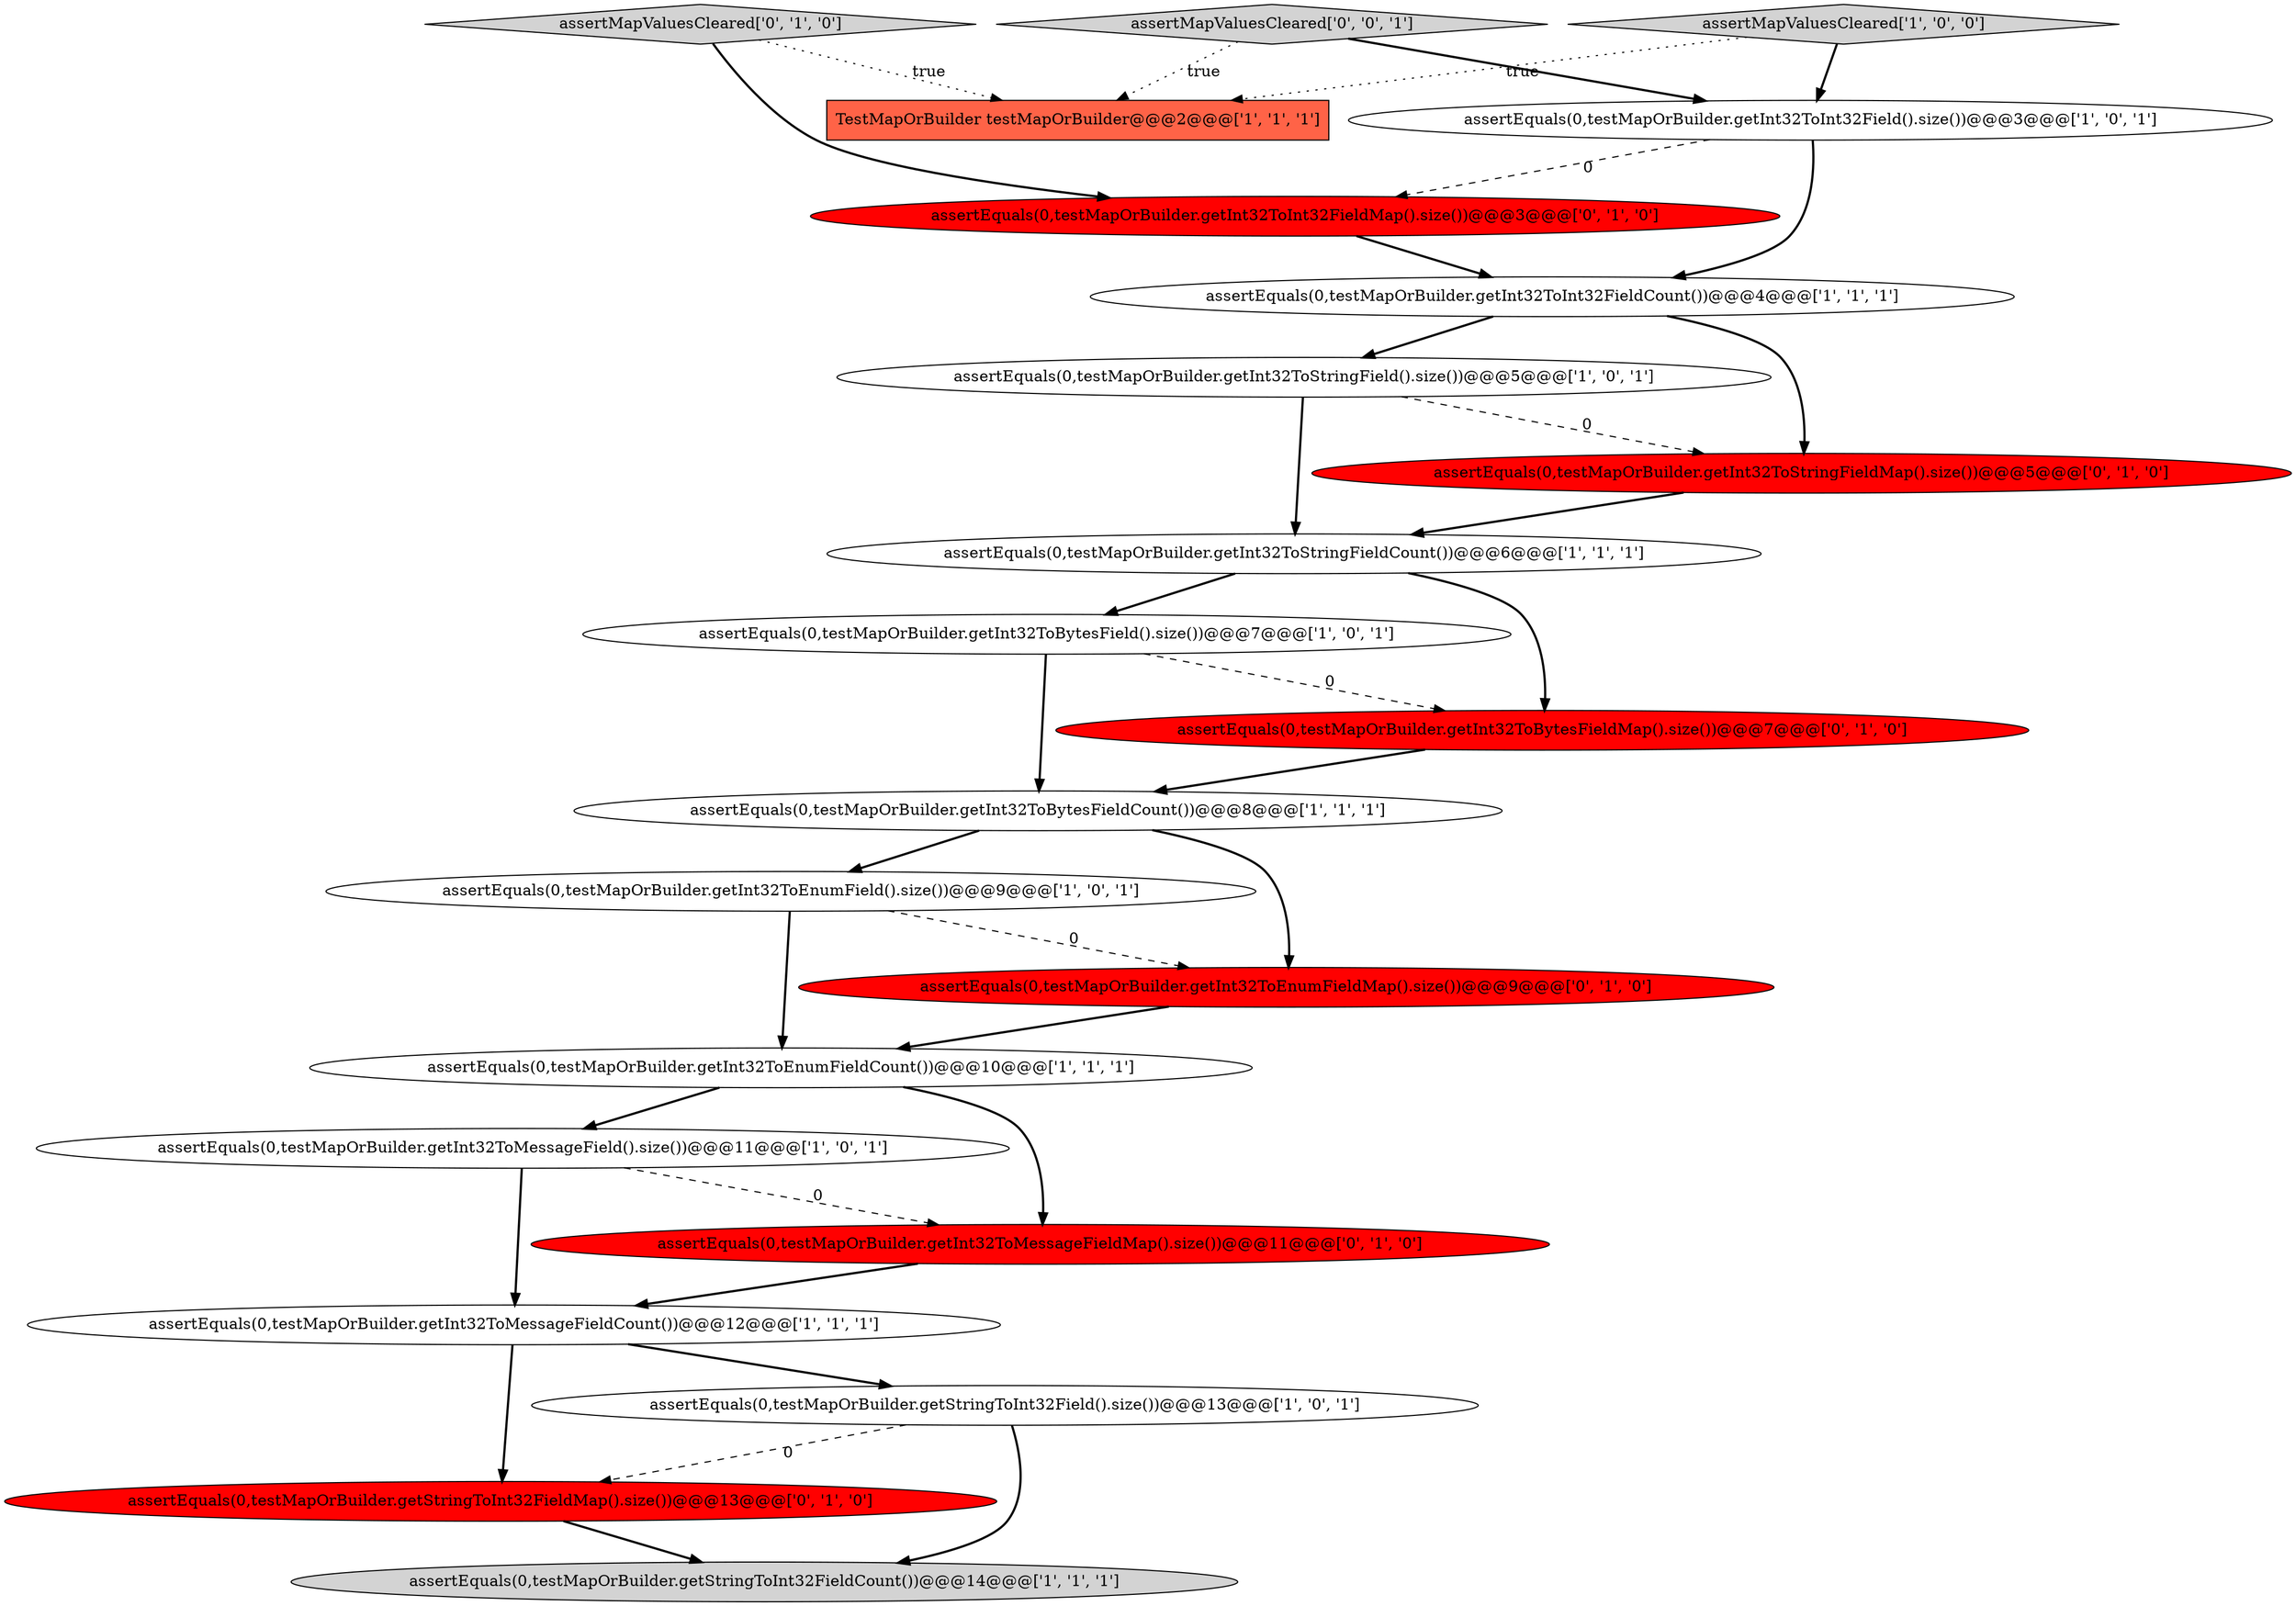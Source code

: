digraph {
4 [style = filled, label = "assertEquals(0,testMapOrBuilder.getInt32ToInt32Field().size())@@@3@@@['1', '0', '1']", fillcolor = white, shape = ellipse image = "AAA0AAABBB1BBB"];
17 [style = filled, label = "assertEquals(0,testMapOrBuilder.getStringToInt32FieldMap().size())@@@13@@@['0', '1', '0']", fillcolor = red, shape = ellipse image = "AAA1AAABBB2BBB"];
3 [style = filled, label = "TestMapOrBuilder testMapOrBuilder@@@2@@@['1', '1', '1']", fillcolor = tomato, shape = box image = "AAA0AAABBB1BBB"];
6 [style = filled, label = "assertEquals(0,testMapOrBuilder.getInt32ToMessageFieldCount())@@@12@@@['1', '1', '1']", fillcolor = white, shape = ellipse image = "AAA0AAABBB1BBB"];
2 [style = filled, label = "assertEquals(0,testMapOrBuilder.getStringToInt32FieldCount())@@@14@@@['1', '1', '1']", fillcolor = lightgray, shape = ellipse image = "AAA0AAABBB1BBB"];
10 [style = filled, label = "assertEquals(0,testMapOrBuilder.getInt32ToMessageField().size())@@@11@@@['1', '0', '1']", fillcolor = white, shape = ellipse image = "AAA0AAABBB1BBB"];
1 [style = filled, label = "assertEquals(0,testMapOrBuilder.getStringToInt32Field().size())@@@13@@@['1', '0', '1']", fillcolor = white, shape = ellipse image = "AAA0AAABBB1BBB"];
0 [style = filled, label = "assertEquals(0,testMapOrBuilder.getInt32ToEnumFieldCount())@@@10@@@['1', '1', '1']", fillcolor = white, shape = ellipse image = "AAA0AAABBB1BBB"];
7 [style = filled, label = "assertEquals(0,testMapOrBuilder.getInt32ToEnumField().size())@@@9@@@['1', '0', '1']", fillcolor = white, shape = ellipse image = "AAA0AAABBB1BBB"];
13 [style = filled, label = "assertEquals(0,testMapOrBuilder.getInt32ToBytesField().size())@@@7@@@['1', '0', '1']", fillcolor = white, shape = ellipse image = "AAA0AAABBB1BBB"];
16 [style = filled, label = "assertEquals(0,testMapOrBuilder.getInt32ToBytesFieldMap().size())@@@7@@@['0', '1', '0']", fillcolor = red, shape = ellipse image = "AAA1AAABBB2BBB"];
11 [style = filled, label = "assertMapValuesCleared['1', '0', '0']", fillcolor = lightgray, shape = diamond image = "AAA0AAABBB1BBB"];
12 [style = filled, label = "assertEquals(0,testMapOrBuilder.getInt32ToStringField().size())@@@5@@@['1', '0', '1']", fillcolor = white, shape = ellipse image = "AAA0AAABBB1BBB"];
20 [style = filled, label = "assertEquals(0,testMapOrBuilder.getInt32ToStringFieldMap().size())@@@5@@@['0', '1', '0']", fillcolor = red, shape = ellipse image = "AAA1AAABBB2BBB"];
8 [style = filled, label = "assertEquals(0,testMapOrBuilder.getInt32ToBytesFieldCount())@@@8@@@['1', '1', '1']", fillcolor = white, shape = ellipse image = "AAA0AAABBB1BBB"];
19 [style = filled, label = "assertMapValuesCleared['0', '1', '0']", fillcolor = lightgray, shape = diamond image = "AAA0AAABBB2BBB"];
15 [style = filled, label = "assertEquals(0,testMapOrBuilder.getInt32ToMessageFieldMap().size())@@@11@@@['0', '1', '0']", fillcolor = red, shape = ellipse image = "AAA1AAABBB2BBB"];
18 [style = filled, label = "assertEquals(0,testMapOrBuilder.getInt32ToInt32FieldMap().size())@@@3@@@['0', '1', '0']", fillcolor = red, shape = ellipse image = "AAA1AAABBB2BBB"];
21 [style = filled, label = "assertMapValuesCleared['0', '0', '1']", fillcolor = lightgray, shape = diamond image = "AAA0AAABBB3BBB"];
9 [style = filled, label = "assertEquals(0,testMapOrBuilder.getInt32ToStringFieldCount())@@@6@@@['1', '1', '1']", fillcolor = white, shape = ellipse image = "AAA0AAABBB1BBB"];
14 [style = filled, label = "assertEquals(0,testMapOrBuilder.getInt32ToEnumFieldMap().size())@@@9@@@['0', '1', '0']", fillcolor = red, shape = ellipse image = "AAA1AAABBB2BBB"];
5 [style = filled, label = "assertEquals(0,testMapOrBuilder.getInt32ToInt32FieldCount())@@@4@@@['1', '1', '1']", fillcolor = white, shape = ellipse image = "AAA0AAABBB1BBB"];
6->17 [style = bold, label=""];
4->18 [style = dashed, label="0"];
10->15 [style = dashed, label="0"];
19->18 [style = bold, label=""];
12->20 [style = dashed, label="0"];
16->8 [style = bold, label=""];
5->20 [style = bold, label=""];
20->9 [style = bold, label=""];
7->14 [style = dashed, label="0"];
11->4 [style = bold, label=""];
8->14 [style = bold, label=""];
7->0 [style = bold, label=""];
15->6 [style = bold, label=""];
12->9 [style = bold, label=""];
10->6 [style = bold, label=""];
9->16 [style = bold, label=""];
0->15 [style = bold, label=""];
8->7 [style = bold, label=""];
6->1 [style = bold, label=""];
0->10 [style = bold, label=""];
1->17 [style = dashed, label="0"];
14->0 [style = bold, label=""];
17->2 [style = bold, label=""];
5->12 [style = bold, label=""];
19->3 [style = dotted, label="true"];
18->5 [style = bold, label=""];
13->16 [style = dashed, label="0"];
21->3 [style = dotted, label="true"];
1->2 [style = bold, label=""];
21->4 [style = bold, label=""];
13->8 [style = bold, label=""];
11->3 [style = dotted, label="true"];
4->5 [style = bold, label=""];
9->13 [style = bold, label=""];
}
